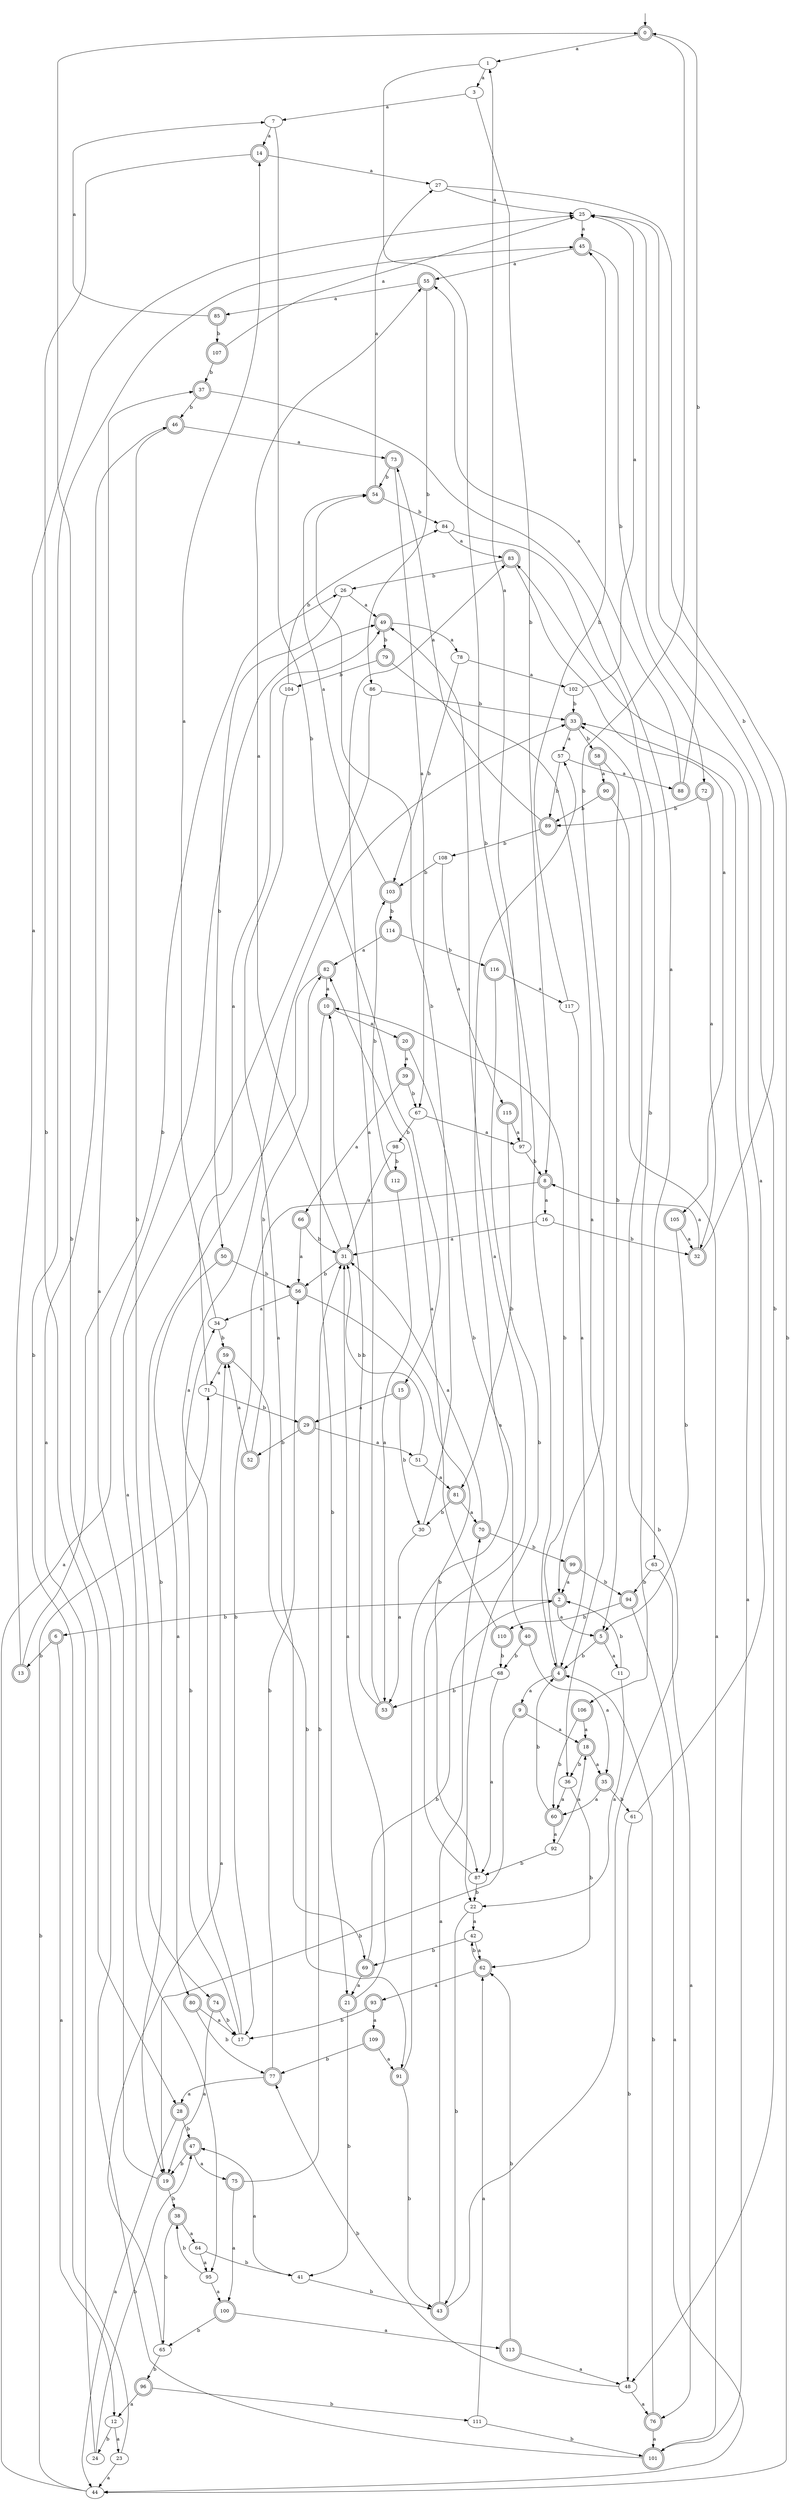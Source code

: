 digraph RandomDFA {
  __start0 [label="", shape=none];
  __start0 -> 0 [label=""];
  0 [shape=circle] [shape=doublecircle]
  0 -> 1 [label="a"]
  0 -> 2 [label="b"]
  1
  1 -> 3 [label="a"]
  1 -> 4 [label="b"]
  2 [shape=doublecircle]
  2 -> 5 [label="a"]
  2 -> 6 [label="b"]
  3
  3 -> 7 [label="a"]
  3 -> 8 [label="b"]
  4 [shape=doublecircle]
  4 -> 9 [label="a"]
  4 -> 10 [label="b"]
  5 [shape=doublecircle]
  5 -> 11 [label="a"]
  5 -> 4 [label="b"]
  6 [shape=doublecircle]
  6 -> 12 [label="a"]
  6 -> 13 [label="b"]
  7
  7 -> 14 [label="a"]
  7 -> 15 [label="b"]
  8 [shape=doublecircle]
  8 -> 16 [label="a"]
  8 -> 17 [label="b"]
  9 [shape=doublecircle]
  9 -> 18 [label="a"]
  9 -> 19 [label="b"]
  10 [shape=doublecircle]
  10 -> 20 [label="a"]
  10 -> 21 [label="b"]
  11
  11 -> 22 [label="a"]
  11 -> 2 [label="b"]
  12
  12 -> 23 [label="a"]
  12 -> 24 [label="b"]
  13 [shape=doublecircle]
  13 -> 25 [label="a"]
  13 -> 26 [label="b"]
  14 [shape=doublecircle]
  14 -> 27 [label="a"]
  14 -> 28 [label="b"]
  15 [shape=doublecircle]
  15 -> 29 [label="a"]
  15 -> 30 [label="b"]
  16
  16 -> 31 [label="a"]
  16 -> 32 [label="b"]
  17
  17 -> 33 [label="a"]
  17 -> 34 [label="b"]
  18 [shape=doublecircle]
  18 -> 35 [label="a"]
  18 -> 36 [label="b"]
  19 [shape=doublecircle]
  19 -> 37 [label="a"]
  19 -> 38 [label="b"]
  20 [shape=doublecircle]
  20 -> 39 [label="a"]
  20 -> 40 [label="b"]
  21 [shape=doublecircle]
  21 -> 31 [label="a"]
  21 -> 41 [label="b"]
  22
  22 -> 42 [label="a"]
  22 -> 43 [label="b"]
  23
  23 -> 44 [label="a"]
  23 -> 45 [label="b"]
  24
  24 -> 46 [label="a"]
  24 -> 47 [label="b"]
  25
  25 -> 45 [label="a"]
  25 -> 48 [label="b"]
  26
  26 -> 49 [label="a"]
  26 -> 50 [label="b"]
  27
  27 -> 25 [label="a"]
  27 -> 44 [label="b"]
  28 [shape=doublecircle]
  28 -> 44 [label="a"]
  28 -> 47 [label="b"]
  29 [shape=doublecircle]
  29 -> 51 [label="a"]
  29 -> 52 [label="b"]
  30
  30 -> 53 [label="a"]
  30 -> 54 [label="b"]
  31 [shape=doublecircle]
  31 -> 55 [label="a"]
  31 -> 56 [label="b"]
  32 [shape=doublecircle]
  32 -> 8 [label="a"]
  32 -> 25 [label="b"]
  33 [shape=doublecircle]
  33 -> 57 [label="a"]
  33 -> 58 [label="b"]
  34
  34 -> 14 [label="a"]
  34 -> 59 [label="b"]
  35 [shape=doublecircle]
  35 -> 60 [label="a"]
  35 -> 61 [label="b"]
  36
  36 -> 60 [label="a"]
  36 -> 62 [label="b"]
  37 [shape=doublecircle]
  37 -> 63 [label="a"]
  37 -> 46 [label="b"]
  38 [shape=doublecircle]
  38 -> 64 [label="a"]
  38 -> 65 [label="b"]
  39 [shape=doublecircle]
  39 -> 66 [label="a"]
  39 -> 67 [label="b"]
  40 [shape=doublecircle]
  40 -> 35 [label="a"]
  40 -> 68 [label="b"]
  41
  41 -> 47 [label="a"]
  41 -> 43 [label="b"]
  42
  42 -> 62 [label="a"]
  42 -> 69 [label="b"]
  43 [shape=doublecircle]
  43 -> 70 [label="a"]
  43 -> 33 [label="b"]
  44
  44 -> 49 [label="a"]
  44 -> 71 [label="b"]
  45 [shape=doublecircle]
  45 -> 55 [label="a"]
  45 -> 72 [label="b"]
  46 [shape=doublecircle]
  46 -> 73 [label="a"]
  46 -> 74 [label="b"]
  47 [shape=doublecircle]
  47 -> 75 [label="a"]
  47 -> 19 [label="b"]
  48
  48 -> 76 [label="a"]
  48 -> 77 [label="b"]
  49 [shape=doublecircle]
  49 -> 78 [label="a"]
  49 -> 79 [label="b"]
  50 [shape=doublecircle]
  50 -> 80 [label="a"]
  50 -> 56 [label="b"]
  51
  51 -> 81 [label="a"]
  51 -> 31 [label="b"]
  52 [shape=doublecircle]
  52 -> 59 [label="a"]
  52 -> 82 [label="b"]
  53 [shape=doublecircle]
  53 -> 83 [label="a"]
  53 -> 10 [label="b"]
  54 [shape=doublecircle]
  54 -> 27 [label="a"]
  54 -> 84 [label="b"]
  55 [shape=doublecircle]
  55 -> 85 [label="a"]
  55 -> 86 [label="b"]
  56 [shape=doublecircle]
  56 -> 34 [label="a"]
  56 -> 87 [label="b"]
  57
  57 -> 88 [label="a"]
  57 -> 89 [label="b"]
  58 [shape=doublecircle]
  58 -> 90 [label="a"]
  58 -> 5 [label="b"]
  59 [shape=doublecircle]
  59 -> 71 [label="a"]
  59 -> 91 [label="b"]
  60 [shape=doublecircle]
  60 -> 92 [label="a"]
  60 -> 4 [label="b"]
  61
  61 -> 83 [label="a"]
  61 -> 48 [label="b"]
  62 [shape=doublecircle]
  62 -> 93 [label="a"]
  62 -> 42 [label="b"]
  63
  63 -> 76 [label="a"]
  63 -> 94 [label="b"]
  64
  64 -> 95 [label="a"]
  64 -> 41 [label="b"]
  65
  65 -> 59 [label="a"]
  65 -> 96 [label="b"]
  66 [shape=doublecircle]
  66 -> 56 [label="a"]
  66 -> 31 [label="b"]
  67
  67 -> 97 [label="a"]
  67 -> 98 [label="b"]
  68
  68 -> 87 [label="a"]
  68 -> 53 [label="b"]
  69 [shape=doublecircle]
  69 -> 21 [label="a"]
  69 -> 2 [label="b"]
  70 [shape=doublecircle]
  70 -> 31 [label="a"]
  70 -> 99 [label="b"]
  71
  71 -> 49 [label="a"]
  71 -> 29 [label="b"]
  72 [shape=doublecircle]
  72 -> 32 [label="a"]
  72 -> 89 [label="b"]
  73 [shape=doublecircle]
  73 -> 67 [label="a"]
  73 -> 54 [label="b"]
  74 [shape=doublecircle]
  74 -> 19 [label="a"]
  74 -> 17 [label="b"]
  75 [shape=doublecircle]
  75 -> 100 [label="a"]
  75 -> 31 [label="b"]
  76 [shape=doublecircle]
  76 -> 101 [label="a"]
  76 -> 4 [label="b"]
  77 [shape=doublecircle]
  77 -> 28 [label="a"]
  77 -> 56 [label="b"]
  78
  78 -> 102 [label="a"]
  78 -> 103 [label="b"]
  79 [shape=doublecircle]
  79 -> 36 [label="a"]
  79 -> 104 [label="b"]
  80 [shape=doublecircle]
  80 -> 17 [label="a"]
  80 -> 77 [label="b"]
  81 [shape=doublecircle]
  81 -> 70 [label="a"]
  81 -> 30 [label="b"]
  82 [shape=doublecircle]
  82 -> 10 [label="a"]
  82 -> 19 [label="b"]
  83 [shape=doublecircle]
  83 -> 105 [label="a"]
  83 -> 26 [label="b"]
  84
  84 -> 83 [label="a"]
  84 -> 106 [label="b"]
  85 [shape=doublecircle]
  85 -> 7 [label="a"]
  85 -> 107 [label="b"]
  86
  86 -> 95 [label="a"]
  86 -> 33 [label="b"]
  87
  87 -> 49 [label="a"]
  87 -> 22 [label="b"]
  88 [shape=doublecircle]
  88 -> 55 [label="a"]
  88 -> 0 [label="b"]
  89 [shape=doublecircle]
  89 -> 73 [label="a"]
  89 -> 108 [label="b"]
  90 [shape=doublecircle]
  90 -> 101 [label="a"]
  90 -> 89 [label="b"]
  91 [shape=doublecircle]
  91 -> 57 [label="a"]
  91 -> 43 [label="b"]
  92
  92 -> 18 [label="a"]
  92 -> 87 [label="b"]
  93 [shape=doublecircle]
  93 -> 109 [label="a"]
  93 -> 17 [label="b"]
  94 [shape=doublecircle]
  94 -> 44 [label="a"]
  94 -> 110 [label="b"]
  95
  95 -> 100 [label="a"]
  95 -> 38 [label="b"]
  96 [shape=doublecircle]
  96 -> 12 [label="a"]
  96 -> 111 [label="b"]
  97
  97 -> 1 [label="a"]
  97 -> 8 [label="b"]
  98
  98 -> 31 [label="a"]
  98 -> 112 [label="b"]
  99 [shape=doublecircle]
  99 -> 2 [label="a"]
  99 -> 94 [label="b"]
  100 [shape=doublecircle]
  100 -> 113 [label="a"]
  100 -> 65 [label="b"]
  101 [shape=doublecircle]
  101 -> 33 [label="a"]
  101 -> 0 [label="b"]
  102
  102 -> 25 [label="a"]
  102 -> 33 [label="b"]
  103 [shape=doublecircle]
  103 -> 54 [label="a"]
  103 -> 114 [label="b"]
  104
  104 -> 69 [label="a"]
  104 -> 84 [label="b"]
  105 [shape=doublecircle]
  105 -> 32 [label="a"]
  105 -> 5 [label="b"]
  106 [shape=doublecircle]
  106 -> 18 [label="a"]
  106 -> 60 [label="b"]
  107 [shape=doublecircle]
  107 -> 25 [label="a"]
  107 -> 37 [label="b"]
  108
  108 -> 115 [label="a"]
  108 -> 103 [label="b"]
  109 [shape=doublecircle]
  109 -> 91 [label="a"]
  109 -> 77 [label="b"]
  110 [shape=doublecircle]
  110 -> 82 [label="a"]
  110 -> 68 [label="b"]
  111
  111 -> 62 [label="a"]
  111 -> 101 [label="b"]
  112 [shape=doublecircle]
  112 -> 53 [label="a"]
  112 -> 103 [label="b"]
  113 [shape=doublecircle]
  113 -> 48 [label="a"]
  113 -> 62 [label="b"]
  114 [shape=doublecircle]
  114 -> 82 [label="a"]
  114 -> 116 [label="b"]
  115 [shape=doublecircle]
  115 -> 97 [label="a"]
  115 -> 81 [label="b"]
  116 [shape=doublecircle]
  116 -> 117 [label="a"]
  116 -> 22 [label="b"]
  117
  117 -> 4 [label="a"]
  117 -> 45 [label="b"]
}
